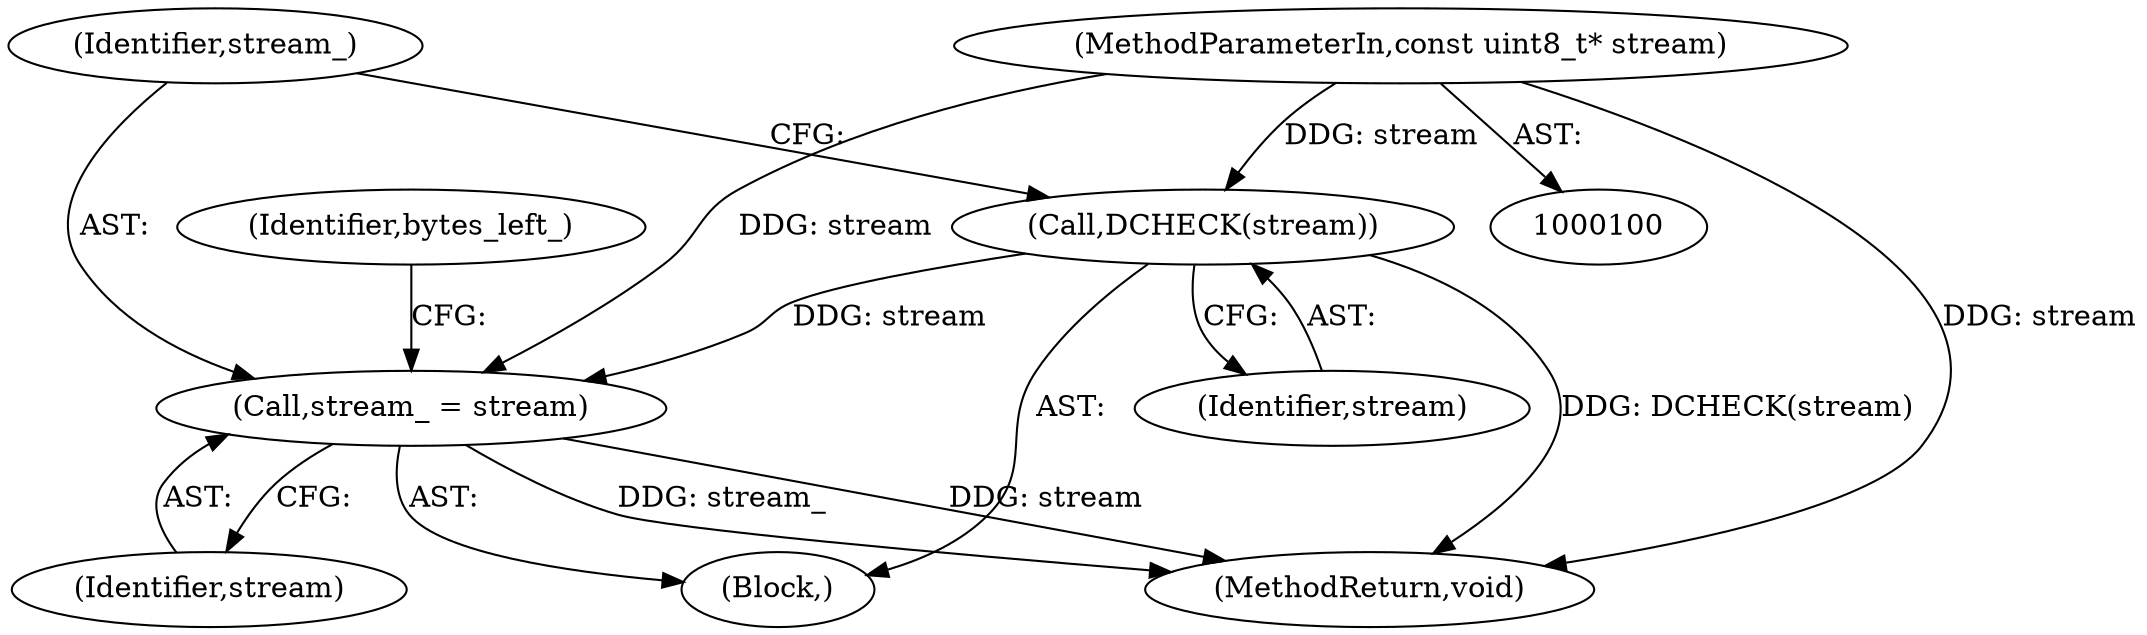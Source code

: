 digraph "1_Chrome_27c68f543e5eba779902447445dfb05ec3f5bf75_23@pointer" {
"1000101" [label="(MethodParameterIn,const uint8_t* stream)"];
"1000104" [label="(Call,DCHECK(stream))"];
"1000106" [label="(Call,stream_ = stream)"];
"1000108" [label="(Identifier,stream)"];
"1000113" [label="(MethodReturn,void)"];
"1000104" [label="(Call,DCHECK(stream))"];
"1000106" [label="(Call,stream_ = stream)"];
"1000110" [label="(Identifier,bytes_left_)"];
"1000103" [label="(Block,)"];
"1000105" [label="(Identifier,stream)"];
"1000107" [label="(Identifier,stream_)"];
"1000101" [label="(MethodParameterIn,const uint8_t* stream)"];
"1000101" -> "1000100"  [label="AST: "];
"1000101" -> "1000113"  [label="DDG: stream"];
"1000101" -> "1000104"  [label="DDG: stream"];
"1000101" -> "1000106"  [label="DDG: stream"];
"1000104" -> "1000103"  [label="AST: "];
"1000104" -> "1000105"  [label="CFG: "];
"1000105" -> "1000104"  [label="AST: "];
"1000107" -> "1000104"  [label="CFG: "];
"1000104" -> "1000113"  [label="DDG: DCHECK(stream)"];
"1000104" -> "1000106"  [label="DDG: stream"];
"1000106" -> "1000103"  [label="AST: "];
"1000106" -> "1000108"  [label="CFG: "];
"1000107" -> "1000106"  [label="AST: "];
"1000108" -> "1000106"  [label="AST: "];
"1000110" -> "1000106"  [label="CFG: "];
"1000106" -> "1000113"  [label="DDG: stream"];
"1000106" -> "1000113"  [label="DDG: stream_"];
}

